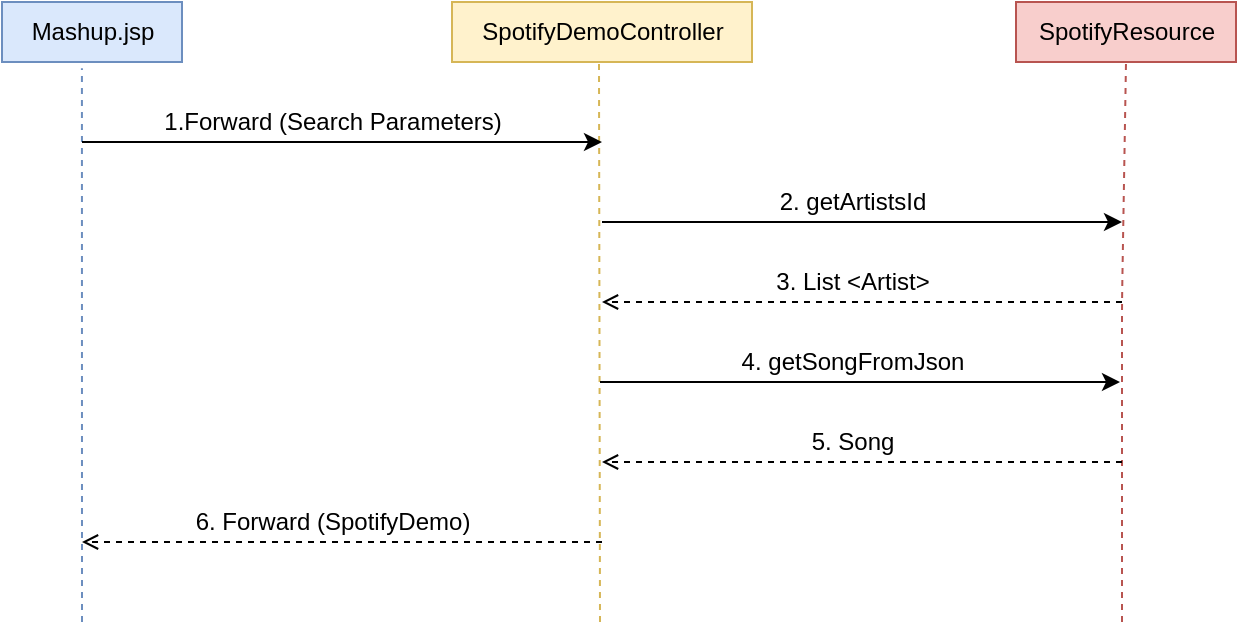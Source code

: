 <mxfile version="13.0.5" type="device"><diagram id="qH1ncW4qxQB80pAKOU6x" name="Page-1"><mxGraphModel dx="868" dy="423" grid="1" gridSize="10" guides="1" tooltips="1" connect="1" arrows="1" fold="1" page="1" pageScale="1" pageWidth="1169" pageHeight="827" math="0" shadow="0"><root><mxCell id="0"/><mxCell id="1" parent="0"/><mxCell id="cnIIfBW7Rt-ctht3rXqw-2" value="Mashup.jsp" style="text;html=1;align=center;verticalAlign=middle;resizable=0;points=[];autosize=1;fillColor=#dae8fc;strokeColor=#6c8ebf;spacing=4;" vertex="1" parent="1"><mxGeometry x="160" y="130" width="90" height="30" as="geometry"/></mxCell><mxCell id="cnIIfBW7Rt-ctht3rXqw-6" value="SpotifyDemoController" style="text;html=1;align=center;verticalAlign=middle;resizable=0;points=[];autosize=1;labelBackgroundColor=none;fillColor=#fff2cc;strokeColor=#d6b656;spacing=3;spacingBottom=0;spacingLeft=0;" vertex="1" parent="1"><mxGeometry x="385" y="130" width="150" height="30" as="geometry"/></mxCell><mxCell id="cnIIfBW7Rt-ctht3rXqw-7" value="SpotifyResource" style="text;html=1;align=center;verticalAlign=middle;resizable=0;points=[];autosize=1;fillColor=#f8cecc;strokeColor=#b85450;spacing=3;" vertex="1" parent="1"><mxGeometry x="667" y="130" width="110" height="30" as="geometry"/></mxCell><mxCell id="cnIIfBW7Rt-ctht3rXqw-8" value="" style="endArrow=none;dashed=1;html=1;entryX=0.444;entryY=1.105;entryDx=0;entryDy=0;entryPerimeter=0;fillColor=#dae8fc;strokeColor=#6c8ebf;" edge="1" parent="1" target="cnIIfBW7Rt-ctht3rXqw-2"><mxGeometry width="50" height="50" relative="1" as="geometry"><mxPoint x="200" y="440" as="sourcePoint"/><mxPoint x="480" y="350" as="targetPoint"/></mxGeometry></mxCell><mxCell id="cnIIfBW7Rt-ctht3rXqw-9" value="" style="endArrow=none;dashed=1;html=1;entryX=0.49;entryY=1.01;entryDx=0;entryDy=0;entryPerimeter=0;fillColor=#fff2cc;strokeColor=#d6b656;" edge="1" parent="1" target="cnIIfBW7Rt-ctht3rXqw-6"><mxGeometry width="50" height="50" relative="1" as="geometry"><mxPoint x="459" y="440" as="sourcePoint"/><mxPoint x="480" y="350" as="targetPoint"/></mxGeometry></mxCell><mxCell id="cnIIfBW7Rt-ctht3rXqw-10" value="" style="endArrow=none;dashed=1;html=1;entryX=0.5;entryY=1.01;entryDx=0;entryDy=0;entryPerimeter=0;fillColor=#f8cecc;strokeColor=#b85450;" edge="1" parent="1" target="cnIIfBW7Rt-ctht3rXqw-7"><mxGeometry width="50" height="50" relative="1" as="geometry"><mxPoint x="720" y="440" as="sourcePoint"/><mxPoint x="480" y="350" as="targetPoint"/><Array as="points"><mxPoint x="720" y="280"/></Array></mxGeometry></mxCell><mxCell id="cnIIfBW7Rt-ctht3rXqw-11" value="" style="endArrow=classic;html=1;" edge="1" parent="1"><mxGeometry width="50" height="50" relative="1" as="geometry"><mxPoint x="200" y="200" as="sourcePoint"/><mxPoint x="460" y="200" as="targetPoint"/></mxGeometry></mxCell><mxCell id="cnIIfBW7Rt-ctht3rXqw-12" value="" style="endArrow=classic;html=1;" edge="1" parent="1"><mxGeometry width="50" height="50" relative="1" as="geometry"><mxPoint x="460" y="240" as="sourcePoint"/><mxPoint x="720" y="240" as="targetPoint"/></mxGeometry></mxCell><mxCell id="cnIIfBW7Rt-ctht3rXqw-14" value="" style="endArrow=classic;html=1;" edge="1" parent="1"><mxGeometry width="50" height="50" relative="1" as="geometry"><mxPoint x="459" y="320" as="sourcePoint"/><mxPoint x="719" y="320" as="targetPoint"/></mxGeometry></mxCell><mxCell id="cnIIfBW7Rt-ctht3rXqw-16" value="" style="endArrow=open;html=1;dashed=1;endFill=0;" edge="1" parent="1"><mxGeometry width="50" height="50" relative="1" as="geometry"><mxPoint x="720" y="280" as="sourcePoint"/><mxPoint x="460" y="280" as="targetPoint"/></mxGeometry></mxCell><mxCell id="cnIIfBW7Rt-ctht3rXqw-17" value="" style="endArrow=open;html=1;dashed=1;endFill=0;" edge="1" parent="1"><mxGeometry width="50" height="50" relative="1" as="geometry"><mxPoint x="720" y="360" as="sourcePoint"/><mxPoint x="460" y="360" as="targetPoint"/></mxGeometry></mxCell><mxCell id="cnIIfBW7Rt-ctht3rXqw-18" value="" style="endArrow=open;html=1;dashed=1;endFill=0;" edge="1" parent="1"><mxGeometry width="50" height="50" relative="1" as="geometry"><mxPoint x="460" y="400" as="sourcePoint"/><mxPoint x="200" y="400" as="targetPoint"/></mxGeometry></mxCell><mxCell id="cnIIfBW7Rt-ctht3rXqw-19" value="1.Forward (Search Parameters)" style="text;html=1;align=center;verticalAlign=middle;resizable=0;points=[];autosize=1;" vertex="1" parent="1"><mxGeometry x="230" y="180" width="190" height="20" as="geometry"/></mxCell><mxCell id="cnIIfBW7Rt-ctht3rXqw-20" value="6. Forward (SpotifyDemo)" style="text;html=1;align=center;verticalAlign=middle;resizable=0;points=[];autosize=1;" vertex="1" parent="1"><mxGeometry x="250" y="380" width="150" height="20" as="geometry"/></mxCell><mxCell id="cnIIfBW7Rt-ctht3rXqw-28" value="2. getArtistsId" style="text;html=1;align=center;verticalAlign=middle;resizable=0;points=[];autosize=1;" vertex="1" parent="1"><mxGeometry x="540" y="220" width="90" height="20" as="geometry"/></mxCell><mxCell id="cnIIfBW7Rt-ctht3rXqw-29" value="3. List &amp;lt;Artist&amp;gt;" style="text;html=1;align=center;verticalAlign=middle;resizable=0;points=[];autosize=1;" vertex="1" parent="1"><mxGeometry x="540" y="260" width="90" height="20" as="geometry"/></mxCell><mxCell id="cnIIfBW7Rt-ctht3rXqw-30" value="4. getSongFromJson" style="text;html=1;align=center;verticalAlign=middle;resizable=0;points=[];autosize=1;" vertex="1" parent="1"><mxGeometry x="520" y="300" width="130" height="20" as="geometry"/></mxCell><mxCell id="cnIIfBW7Rt-ctht3rXqw-31" value="5. Song" style="text;html=1;align=center;verticalAlign=middle;resizable=0;points=[];autosize=1;" vertex="1" parent="1"><mxGeometry x="555" y="340" width="60" height="20" as="geometry"/></mxCell></root></mxGraphModel></diagram></mxfile>